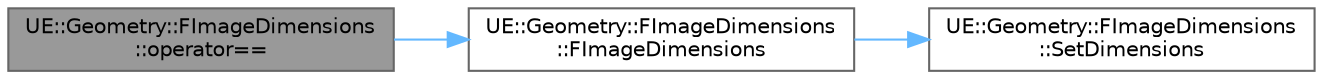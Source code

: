 digraph "UE::Geometry::FImageDimensions::operator=="
{
 // INTERACTIVE_SVG=YES
 // LATEX_PDF_SIZE
  bgcolor="transparent";
  edge [fontname=Helvetica,fontsize=10,labelfontname=Helvetica,labelfontsize=10];
  node [fontname=Helvetica,fontsize=10,shape=box,height=0.2,width=0.4];
  rankdir="LR";
  Node1 [id="Node000001",label="UE::Geometry::FImageDimensions\l::operator==",height=0.2,width=0.4,color="gray40", fillcolor="grey60", style="filled", fontcolor="black",tooltip=" "];
  Node1 -> Node2 [id="edge1_Node000001_Node000002",color="steelblue1",style="solid",tooltip=" "];
  Node2 [id="Node000002",label="UE::Geometry::FImageDimensions\l::FImageDimensions",height=0.2,width=0.4,color="grey40", fillcolor="white", style="filled",URL="$de/d4c/classUE_1_1Geometry_1_1FImageDimensions.html#a4b36291fa37bc2308584afa5eb5f1812",tooltip=" "];
  Node2 -> Node3 [id="edge2_Node000002_Node000003",color="steelblue1",style="solid",tooltip=" "];
  Node3 [id="Node000003",label="UE::Geometry::FImageDimensions\l::SetDimensions",height=0.2,width=0.4,color="grey40", fillcolor="white", style="filled",URL="$de/d4c/classUE_1_1Geometry_1_1FImageDimensions.html#ab45c4d82603be6e6249de808ec8b1784",tooltip="Set the dimensions of this image."];
}
